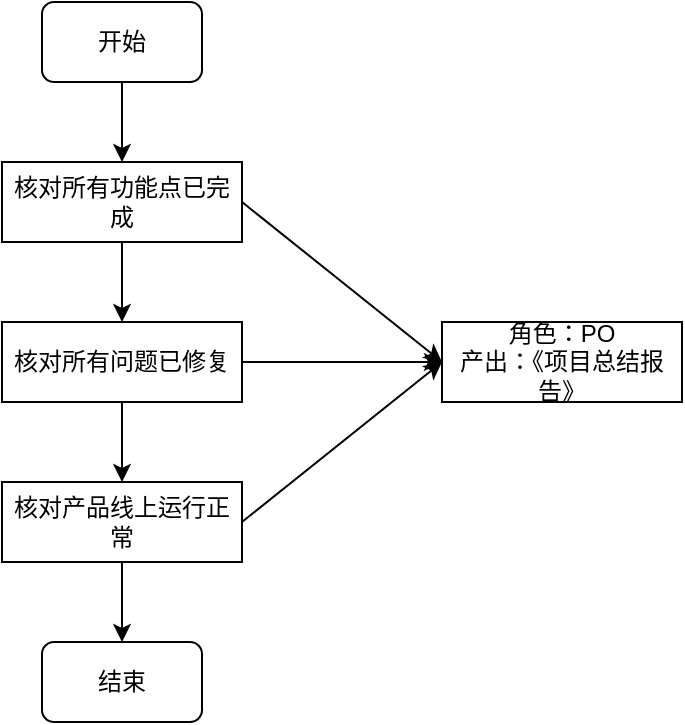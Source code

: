 <mxfile version="20.6.2" type="device"><diagram id="C5RBs43oDa-KdzZeNtuy" name="Page-1"><mxGraphModel dx="1278" dy="619" grid="1" gridSize="10" guides="1" tooltips="1" connect="1" arrows="1" fold="1" page="1" pageScale="1" pageWidth="827" pageHeight="1169" math="0" shadow="0"><root><mxCell id="WIyWlLk6GJQsqaUBKTNV-0"/><mxCell id="WIyWlLk6GJQsqaUBKTNV-1" parent="WIyWlLk6GJQsqaUBKTNV-0"/><mxCell id="LI9tFYkPiN9tdKQnEffx-7" value="" style="edgeStyle=orthogonalEdgeStyle;rounded=0;orthogonalLoop=1;jettySize=auto;html=1;" edge="1" parent="WIyWlLk6GJQsqaUBKTNV-1" source="LI9tFYkPiN9tdKQnEffx-0" target="LI9tFYkPiN9tdKQnEffx-2"><mxGeometry relative="1" as="geometry"/></mxCell><mxCell id="LI9tFYkPiN9tdKQnEffx-0" value="开始" style="rounded=1;whiteSpace=wrap;html=1;" vertex="1" parent="WIyWlLk6GJQsqaUBKTNV-1"><mxGeometry x="320" y="80" width="80" height="40" as="geometry"/></mxCell><mxCell id="LI9tFYkPiN9tdKQnEffx-8" value="" style="edgeStyle=orthogonalEdgeStyle;rounded=0;orthogonalLoop=1;jettySize=auto;html=1;" edge="1" parent="WIyWlLk6GJQsqaUBKTNV-1" source="LI9tFYkPiN9tdKQnEffx-2" target="LI9tFYkPiN9tdKQnEffx-4"><mxGeometry relative="1" as="geometry"/></mxCell><mxCell id="LI9tFYkPiN9tdKQnEffx-2" value="核对所有功能点已完成" style="rounded=0;whiteSpace=wrap;html=1;" vertex="1" parent="WIyWlLk6GJQsqaUBKTNV-1"><mxGeometry x="300" y="160" width="120" height="40" as="geometry"/></mxCell><mxCell id="LI9tFYkPiN9tdKQnEffx-9" value="" style="edgeStyle=orthogonalEdgeStyle;rounded=0;orthogonalLoop=1;jettySize=auto;html=1;" edge="1" parent="WIyWlLk6GJQsqaUBKTNV-1" source="LI9tFYkPiN9tdKQnEffx-4" target="LI9tFYkPiN9tdKQnEffx-5"><mxGeometry relative="1" as="geometry"/></mxCell><mxCell id="LI9tFYkPiN9tdKQnEffx-12" value="" style="edgeStyle=orthogonalEdgeStyle;rounded=0;orthogonalLoop=1;jettySize=auto;html=1;" edge="1" parent="WIyWlLk6GJQsqaUBKTNV-1" source="LI9tFYkPiN9tdKQnEffx-4" target="LI9tFYkPiN9tdKQnEffx-11"><mxGeometry relative="1" as="geometry"/></mxCell><mxCell id="LI9tFYkPiN9tdKQnEffx-4" value="核对所有问题已修复" style="rounded=0;whiteSpace=wrap;html=1;" vertex="1" parent="WIyWlLk6GJQsqaUBKTNV-1"><mxGeometry x="300" y="240" width="120" height="40" as="geometry"/></mxCell><mxCell id="LI9tFYkPiN9tdKQnEffx-10" value="" style="edgeStyle=orthogonalEdgeStyle;rounded=0;orthogonalLoop=1;jettySize=auto;html=1;" edge="1" parent="WIyWlLk6GJQsqaUBKTNV-1" source="LI9tFYkPiN9tdKQnEffx-5" target="LI9tFYkPiN9tdKQnEffx-6"><mxGeometry relative="1" as="geometry"/></mxCell><mxCell id="LI9tFYkPiN9tdKQnEffx-5" value="核对产品线上运行正常" style="rounded=0;whiteSpace=wrap;html=1;" vertex="1" parent="WIyWlLk6GJQsqaUBKTNV-1"><mxGeometry x="300" y="320" width="120" height="40" as="geometry"/></mxCell><mxCell id="LI9tFYkPiN9tdKQnEffx-6" value="结束" style="rounded=1;whiteSpace=wrap;html=1;" vertex="1" parent="WIyWlLk6GJQsqaUBKTNV-1"><mxGeometry x="320" y="400" width="80" height="40" as="geometry"/></mxCell><mxCell id="LI9tFYkPiN9tdKQnEffx-11" value="角色：PO&lt;br&gt;产出：《项目总结报告》" style="rounded=0;whiteSpace=wrap;html=1;" vertex="1" parent="WIyWlLk6GJQsqaUBKTNV-1"><mxGeometry x="520" y="240" width="120" height="40" as="geometry"/></mxCell><mxCell id="LI9tFYkPiN9tdKQnEffx-13" value="" style="endArrow=classic;html=1;rounded=0;exitX=1;exitY=0.5;exitDx=0;exitDy=0;" edge="1" parent="WIyWlLk6GJQsqaUBKTNV-1" source="LI9tFYkPiN9tdKQnEffx-5"><mxGeometry width="50" height="50" relative="1" as="geometry"><mxPoint x="390" y="300" as="sourcePoint"/><mxPoint x="520" y="260" as="targetPoint"/></mxGeometry></mxCell><mxCell id="LI9tFYkPiN9tdKQnEffx-14" value="" style="endArrow=classic;html=1;rounded=0;exitX=1;exitY=0.5;exitDx=0;exitDy=0;entryX=0;entryY=0.5;entryDx=0;entryDy=0;" edge="1" parent="WIyWlLk6GJQsqaUBKTNV-1" source="LI9tFYkPiN9tdKQnEffx-2" target="LI9tFYkPiN9tdKQnEffx-11"><mxGeometry width="50" height="50" relative="1" as="geometry"><mxPoint x="390" y="300" as="sourcePoint"/><mxPoint x="440" y="250" as="targetPoint"/></mxGeometry></mxCell></root></mxGraphModel></diagram></mxfile>